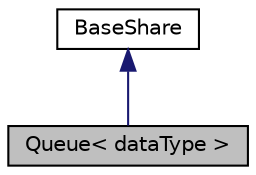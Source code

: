 digraph "Queue&lt; dataType &gt;"
{
 // LATEX_PDF_SIZE
  edge [fontname="Helvetica",fontsize="10",labelfontname="Helvetica",labelfontsize="10"];
  node [fontname="Helvetica",fontsize="10",shape=record];
  Node1 [label="Queue\< dataType \>",height=0.2,width=0.4,color="black", fillcolor="grey75", style="filled", fontcolor="black",tooltip="Implements a queue to transmit data from one RTOS task to another."];
  Node2 -> Node1 [dir="back",color="midnightblue",fontsize="10",style="solid"];
  Node2 [label="BaseShare",height=0.2,width=0.4,color="black", fillcolor="white", style="filled",URL="$classBaseShare.html",tooltip="Base class for classes that share data in a thread-safe manner between tasks."];
}
